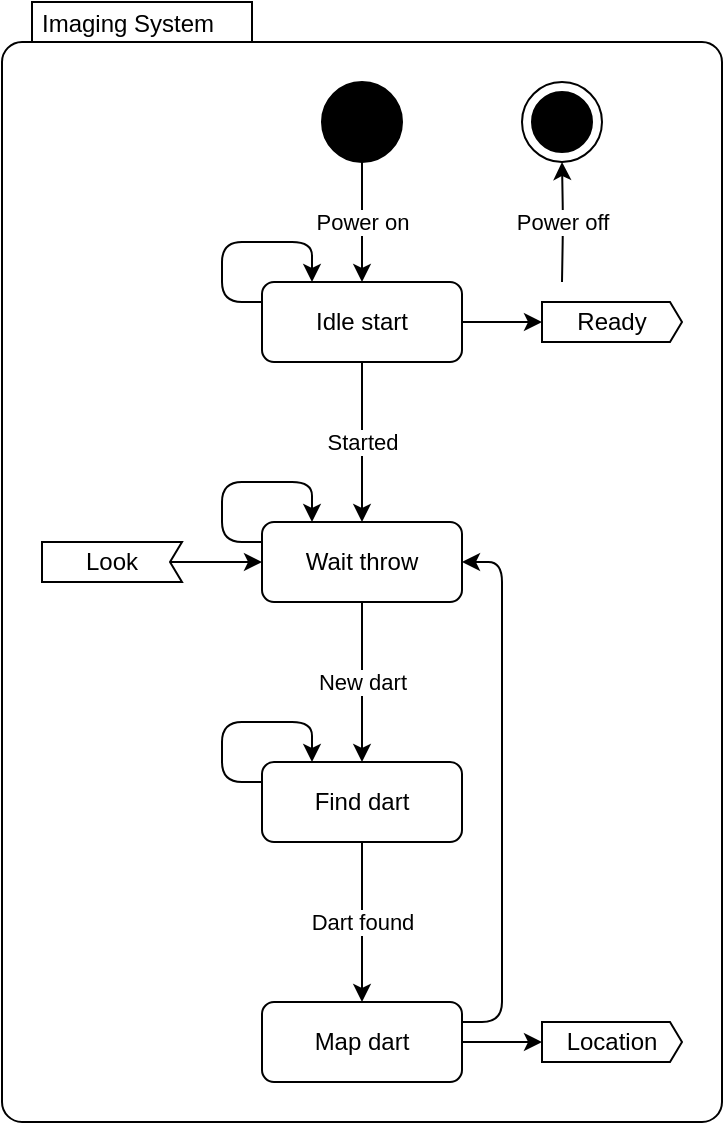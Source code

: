 <mxfile version="14.5.1" type="device" pages="9"><diagram name="Imaging System State" id="ecusOY_8SMSG2AG3dDGD"><mxGraphModel dx="996" dy="471" grid="1" gridSize="10" guides="1" tooltips="1" connect="1" arrows="1" fold="1" page="1" pageScale="1" pageWidth="6000" pageHeight="3500" math="0" shadow="0"><root><mxCell id="xJ2KPsLPUEU-OHKE5MyC-0"/><mxCell id="xJ2KPsLPUEU-OHKE5MyC-1" parent="xJ2KPsLPUEU-OHKE5MyC-0"/><mxCell id="xJ2KPsLPUEU-OHKE5MyC-2" value="Imaging System" style="shape=mxgraph.sysml.compState;align=left;verticalAlign=top;spacingTop=-3;spacingLeft=18;strokeWidth=1;recursiveResize=0;" vertex="1" parent="xJ2KPsLPUEU-OHKE5MyC-1"><mxGeometry width="360" height="560" as="geometry"/></mxCell><mxCell id="xJ2KPsLPUEU-OHKE5MyC-3" value="Power off" style="edgeStyle=orthogonalEdgeStyle;rounded=1;orthogonalLoop=1;jettySize=auto;html=1;strokeColor=#000000;entryX=0.5;entryY=1;entryDx=0;entryDy=0;entryPerimeter=0;" edge="1" parent="xJ2KPsLPUEU-OHKE5MyC-1" target="xJ2KPsLPUEU-OHKE5MyC-4"><mxGeometry relative="1" as="geometry"><mxPoint x="280.412" y="130" as="targetPoint"/><mxPoint x="280" y="140" as="sourcePoint"/></mxGeometry></mxCell><mxCell id="xJ2KPsLPUEU-OHKE5MyC-4" value="" style="shape=mxgraph.sysml.actFinal;html=1;verticalLabelPosition=bottom;labelBackgroundColor=#ffffff;verticalAlign=top;" vertex="1" parent="xJ2KPsLPUEU-OHKE5MyC-1"><mxGeometry x="260" y="40" width="40" height="40" as="geometry"/></mxCell><mxCell id="xJ2KPsLPUEU-OHKE5MyC-5" value="Power on" style="edgeStyle=orthogonalEdgeStyle;rounded=1;orthogonalLoop=1;jettySize=auto;html=1;exitX=0.5;exitY=1;exitDx=0;exitDy=0;entryX=0.5;entryY=0;entryDx=0;entryDy=0;strokeColor=#000000;" edge="1" parent="xJ2KPsLPUEU-OHKE5MyC-1" source="xJ2KPsLPUEU-OHKE5MyC-6" target="xJ2KPsLPUEU-OHKE5MyC-8"><mxGeometry relative="1" as="geometry"/></mxCell><mxCell id="xJ2KPsLPUEU-OHKE5MyC-6" value="" style="shape=ellipse;html=1;fillColor=#000000;fontSize=18;fontColor=#ffffff;" vertex="1" parent="xJ2KPsLPUEU-OHKE5MyC-1"><mxGeometry x="160" y="40" width="40" height="40" as="geometry"/></mxCell><mxCell id="axVStOtx0aO5VOEAjB4f-3" value="Started" style="edgeStyle=orthogonalEdgeStyle;rounded=1;orthogonalLoop=1;jettySize=auto;html=1;exitX=0.5;exitY=1;exitDx=0;exitDy=0;entryX=0.5;entryY=0;entryDx=0;entryDy=0;strokeColor=#000000;" edge="1" parent="xJ2KPsLPUEU-OHKE5MyC-1" source="xJ2KPsLPUEU-OHKE5MyC-8" target="xJ2KPsLPUEU-OHKE5MyC-20"><mxGeometry relative="1" as="geometry"/></mxCell><mxCell id="996g3PS4hy6kEv01LLBE-1" style="edgeStyle=orthogonalEdgeStyle;rounded=1;orthogonalLoop=1;jettySize=auto;html=1;exitX=1;exitY=0.5;exitDx=0;exitDy=0;entryX=0;entryY=0.5;entryDx=0;entryDy=0;entryPerimeter=0;strokeColor=#000000;" edge="1" parent="xJ2KPsLPUEU-OHKE5MyC-1" source="xJ2KPsLPUEU-OHKE5MyC-8" target="996g3PS4hy6kEv01LLBE-2"><mxGeometry relative="1" as="geometry"><mxPoint x="270" y="160" as="targetPoint"/></mxGeometry></mxCell><mxCell id="xJ2KPsLPUEU-OHKE5MyC-8" value="Idle start" style="shape=rect;rounded=1;html=1;whiteSpace=wrap;align=center;" vertex="1" parent="xJ2KPsLPUEU-OHKE5MyC-1"><mxGeometry x="130" y="140" width="100" height="40" as="geometry"/></mxCell><mxCell id="xJ2KPsLPUEU-OHKE5MyC-11" style="edgeStyle=orthogonalEdgeStyle;rounded=1;orthogonalLoop=1;jettySize=auto;html=1;exitX=0;exitY=0.25;exitDx=0;exitDy=0;entryX=0.25;entryY=0;entryDx=0;entryDy=0;" edge="1" parent="xJ2KPsLPUEU-OHKE5MyC-1" source="xJ2KPsLPUEU-OHKE5MyC-8" target="xJ2KPsLPUEU-OHKE5MyC-8"><mxGeometry relative="1" as="geometry"><Array as="points"><mxPoint x="110" y="150"/><mxPoint x="110" y="120"/><mxPoint x="155" y="120"/></Array></mxGeometry></mxCell><mxCell id="axVStOtx0aO5VOEAjB4f-5" value="New dart" style="edgeStyle=orthogonalEdgeStyle;rounded=1;orthogonalLoop=1;jettySize=auto;html=1;exitX=0.5;exitY=1;exitDx=0;exitDy=0;entryX=0.5;entryY=0;entryDx=0;entryDy=0;strokeColor=#000000;" edge="1" parent="xJ2KPsLPUEU-OHKE5MyC-1" source="xJ2KPsLPUEU-OHKE5MyC-20" target="axVStOtx0aO5VOEAjB4f-4"><mxGeometry relative="1" as="geometry"/></mxCell><mxCell id="xJ2KPsLPUEU-OHKE5MyC-20" value="Wait throw" style="shape=rect;rounded=1;html=1;whiteSpace=wrap;align=center;" vertex="1" parent="xJ2KPsLPUEU-OHKE5MyC-1"><mxGeometry x="130" y="260" width="100" height="40" as="geometry"/></mxCell><mxCell id="axVStOtx0aO5VOEAjB4f-0" style="edgeStyle=orthogonalEdgeStyle;rounded=1;orthogonalLoop=1;jettySize=auto;html=1;exitX=0;exitY=0.5;exitDx=6;exitDy=0;exitPerimeter=0;entryX=0;entryY=0.5;entryDx=0;entryDy=0;strokeColor=#000000;" edge="1" parent="xJ2KPsLPUEU-OHKE5MyC-1" source="xJ2KPsLPUEU-OHKE5MyC-22" target="xJ2KPsLPUEU-OHKE5MyC-20"><mxGeometry relative="1" as="geometry"/></mxCell><mxCell id="xJ2KPsLPUEU-OHKE5MyC-22" value="Look" style="shape=mxgraph.sysml.accEvent;flipH=1;whiteSpace=wrap;align=center;" vertex="1" parent="xJ2KPsLPUEU-OHKE5MyC-1"><mxGeometry x="20" y="270" width="70" height="20" as="geometry"/></mxCell><mxCell id="axVStOtx0aO5VOEAjB4f-2" style="edgeStyle=orthogonalEdgeStyle;rounded=1;orthogonalLoop=1;jettySize=auto;html=1;exitX=0;exitY=0.25;exitDx=0;exitDy=0;entryX=0.25;entryY=0;entryDx=0;entryDy=0;strokeColor=#000000;" edge="1" parent="xJ2KPsLPUEU-OHKE5MyC-1" source="xJ2KPsLPUEU-OHKE5MyC-20" target="xJ2KPsLPUEU-OHKE5MyC-20"><mxGeometry relative="1" as="geometry"><Array as="points"><mxPoint x="110" y="270"/><mxPoint x="110" y="240"/><mxPoint x="155" y="240"/></Array></mxGeometry></mxCell><mxCell id="E1M51i1XJ8_iuolVeG1S-2" value="Dart found" style="edgeStyle=orthogonalEdgeStyle;rounded=1;orthogonalLoop=1;jettySize=auto;html=1;exitX=0.5;exitY=1;exitDx=0;exitDy=0;entryX=0.5;entryY=0;entryDx=0;entryDy=0;strokeColor=#000000;" edge="1" parent="xJ2KPsLPUEU-OHKE5MyC-1" source="axVStOtx0aO5VOEAjB4f-4" target="E1M51i1XJ8_iuolVeG1S-1"><mxGeometry relative="1" as="geometry"/></mxCell><mxCell id="axVStOtx0aO5VOEAjB4f-4" value="Find dart" style="shape=rect;rounded=1;html=1;whiteSpace=wrap;align=center;" vertex="1" parent="xJ2KPsLPUEU-OHKE5MyC-1"><mxGeometry x="130" y="380" width="100" height="40" as="geometry"/></mxCell><mxCell id="E1M51i1XJ8_iuolVeG1S-0" style="edgeStyle=orthogonalEdgeStyle;rounded=1;orthogonalLoop=1;jettySize=auto;html=1;exitX=0;exitY=0.25;exitDx=0;exitDy=0;entryX=0.25;entryY=0;entryDx=0;entryDy=0;strokeColor=#000000;" edge="1" parent="xJ2KPsLPUEU-OHKE5MyC-1" source="axVStOtx0aO5VOEAjB4f-4" target="axVStOtx0aO5VOEAjB4f-4"><mxGeometry relative="1" as="geometry"><Array as="points"><mxPoint x="110" y="390"/><mxPoint x="110" y="360"/><mxPoint x="155" y="360"/></Array></mxGeometry></mxCell><mxCell id="DztwgD9eLszpmw9bVw46-0" style="edgeStyle=orthogonalEdgeStyle;rounded=1;orthogonalLoop=1;jettySize=auto;html=1;exitX=1;exitY=0.25;exitDx=0;exitDy=0;entryX=1;entryY=0.5;entryDx=0;entryDy=0;strokeColor=#000000;" edge="1" parent="xJ2KPsLPUEU-OHKE5MyC-1" source="E1M51i1XJ8_iuolVeG1S-1" target="xJ2KPsLPUEU-OHKE5MyC-20"><mxGeometry relative="1" as="geometry"/></mxCell><mxCell id="Lbrke8MoPcfDsFhdMFPh-1" style="edgeStyle=orthogonalEdgeStyle;rounded=1;orthogonalLoop=1;jettySize=auto;html=1;exitX=1;exitY=0.5;exitDx=0;exitDy=0;entryX=0;entryY=0.5;entryDx=0;entryDy=0;entryPerimeter=0;strokeColor=#000000;" edge="1" parent="xJ2KPsLPUEU-OHKE5MyC-1" source="E1M51i1XJ8_iuolVeG1S-1" target="Lbrke8MoPcfDsFhdMFPh-0"><mxGeometry relative="1" as="geometry"/></mxCell><mxCell id="E1M51i1XJ8_iuolVeG1S-1" value="Map dart" style="shape=rect;rounded=1;html=1;whiteSpace=wrap;align=center;" vertex="1" parent="xJ2KPsLPUEU-OHKE5MyC-1"><mxGeometry x="130" y="500" width="100" height="40" as="geometry"/></mxCell><mxCell id="Lbrke8MoPcfDsFhdMFPh-0" value="Location" style="shape=mxgraph.sysml.sendSigAct;whiteSpace=wrap;align=center;" vertex="1" parent="xJ2KPsLPUEU-OHKE5MyC-1"><mxGeometry x="270" y="510" width="70" height="20" as="geometry"/></mxCell><mxCell id="996g3PS4hy6kEv01LLBE-2" value="Ready" style="shape=mxgraph.sysml.sendSigAct;whiteSpace=wrap;align=center;" vertex="1" parent="xJ2KPsLPUEU-OHKE5MyC-1"><mxGeometry x="270" y="150" width="70" height="20" as="geometry"/></mxCell></root></mxGraphModel></diagram><diagram id="NfaLaerQUcudFbXFGKn1" name="Idle Start Logic"><mxGraphModel dx="996" dy="471" grid="1" gridSize="10" guides="1" tooltips="1" connect="1" arrows="1" fold="1" page="1" pageScale="1" pageWidth="6000" pageHeight="3500" math="0" shadow="0"><root><mxCell id="8XomUE1dzvD34z8WHj1M-0"/><mxCell id="8XomUE1dzvD34z8WHj1M-1" parent="8XomUE1dzvD34z8WHj1M-0"/><mxCell id="36p6D1slThwnY3x3hFXh-6" style="edgeStyle=orthogonalEdgeStyle;rounded=1;orthogonalLoop=1;jettySize=auto;html=1;exitX=0.5;exitY=0.5;exitDx=0;exitDy=15;exitPerimeter=0;entryX=0.5;entryY=0;entryDx=0;entryDy=0;strokeColor=#000000;" edge="1" parent="8XomUE1dzvD34z8WHj1M-1" source="q3IQ6HyvhSQo9SHsviCQ-0" target="36p6D1slThwnY3x3hFXh-1"><mxGeometry relative="1" as="geometry"/></mxCell><mxCell id="q3IQ6HyvhSQo9SHsviCQ-0" value="Start" style="html=1;dashed=0;whitespace=wrap;shape=mxgraph.dfd.start" vertex="1" parent="8XomUE1dzvD34z8WHj1M-1"><mxGeometry x="40" y="40" width="80" height="30" as="geometry"/></mxCell><mxCell id="36p6D1slThwnY3x3hFXh-8" style="edgeStyle=orthogonalEdgeStyle;rounded=1;orthogonalLoop=1;jettySize=auto;html=1;exitX=0.5;exitY=1;exitDx=0;exitDy=0;entryX=0.5;entryY=0;entryDx=0;entryDy=0;strokeColor=#000000;" edge="1" parent="8XomUE1dzvD34z8WHj1M-1" source="q3IQ6HyvhSQo9SHsviCQ-1" target="yKF0OGjqspxgDzQ0JNUa-0"><mxGeometry relative="1" as="geometry"/></mxCell><mxCell id="q3IQ6HyvhSQo9SHsviCQ-1" value="Open camera" style="html=1;dashed=0;whitespace=wrap;whiteSpace=wrap;" vertex="1" parent="8XomUE1dzvD34z8WHj1M-1"><mxGeometry x="30" y="210" width="100" height="50" as="geometry"/></mxCell><mxCell id="7tkwGi8M238w7UYMoSfT-14" style="edgeStyle=orthogonalEdgeStyle;rounded=1;orthogonalLoop=1;jettySize=auto;html=1;exitX=0.5;exitY=1;exitDx=0;exitDy=0;entryX=0.5;entryY=0;entryDx=0;entryDy=0;strokeColor=#000000;" edge="1" parent="8XomUE1dzvD34z8WHj1M-1" source="yKF0OGjqspxgDzQ0JNUa-0" target="_wz8G2g_HH9lMRzHMPwG-0"><mxGeometry relative="1" as="geometry"/></mxCell><mxCell id="yKF0OGjqspxgDzQ0JNUa-0" value="Load object detection network" style="html=1;dashed=0;whitespace=wrap;whiteSpace=wrap;" vertex="1" parent="8XomUE1dzvD34z8WHj1M-1"><mxGeometry x="30" y="300" width="100" height="50" as="geometry"/></mxCell><mxCell id="36p6D1slThwnY3x3hFXh-0" value="End" style="html=1;dashed=0;whitespace=wrap;shape=mxgraph.dfd.start" vertex="1" parent="8XomUE1dzvD34z8WHj1M-1"><mxGeometry x="200" y="490" width="80" height="30" as="geometry"/></mxCell><mxCell id="36p6D1slThwnY3x3hFXh-7" style="edgeStyle=orthogonalEdgeStyle;rounded=1;orthogonalLoop=1;jettySize=auto;html=1;exitX=0.5;exitY=1;exitDx=0;exitDy=0;entryX=0.5;entryY=0;entryDx=0;entryDy=0;strokeColor=#000000;" edge="1" parent="8XomUE1dzvD34z8WHj1M-1" source="36p6D1slThwnY3x3hFXh-1" target="q3IQ6HyvhSQo9SHsviCQ-1"><mxGeometry relative="1" as="geometry"/></mxCell><mxCell id="36p6D1slThwnY3x3hFXh-1" value="Connect to scoring system" style="html=1;dashed=0;whitespace=wrap;whiteSpace=wrap;" vertex="1" parent="8XomUE1dzvD34z8WHj1M-1"><mxGeometry x="30" y="120" width="100" height="50" as="geometry"/></mxCell><mxCell id="7tkwGi8M238w7UYMoSfT-12" style="edgeStyle=orthogonalEdgeStyle;rounded=1;orthogonalLoop=1;jettySize=auto;html=1;exitX=1;exitY=0.25;exitDx=0;exitDy=0;entryX=0;entryY=0.5;entryDx=0;entryDy=0;strokeColor=#000000;" edge="1" parent="8XomUE1dzvD34z8WHj1M-1" source="_wz8G2g_HH9lMRzHMPwG-0" target="k7hFINeWjijjhDuc8maz-1"><mxGeometry relative="1" as="geometry"><Array as="points"><mxPoint x="150" y="403"/><mxPoint x="150" y="145"/></Array></mxGeometry></mxCell><mxCell id="_wz8G2g_HH9lMRzHMPwG-0" value="Capture image" style="html=1;dashed=0;whitespace=wrap;whiteSpace=wrap;" vertex="1" parent="8XomUE1dzvD34z8WHj1M-1"><mxGeometry x="30" y="390" width="100" height="50" as="geometry"/></mxCell><mxCell id="7tkwGi8M238w7UYMoSfT-11" style="edgeStyle=orthogonalEdgeStyle;rounded=1;orthogonalLoop=1;jettySize=auto;html=1;exitX=0.5;exitY=1;exitDx=0;exitDy=0;entryX=0.5;entryY=0;entryDx=0;entryDy=0;strokeColor=#000000;" edge="1" parent="8XomUE1dzvD34z8WHj1M-1" source="k7hFINeWjijjhDuc8maz-1" target="zFVncJ4PW7lXSgGFnw36-0"><mxGeometry relative="1" as="geometry"/></mxCell><mxCell id="k7hFINeWjijjhDuc8maz-1" value="Run image through detection network" style="html=1;dashed=0;whitespace=wrap;whiteSpace=wrap;" vertex="1" parent="8XomUE1dzvD34z8WHj1M-1"><mxGeometry x="190" y="120" width="100" height="50" as="geometry"/></mxCell><mxCell id="7tkwGi8M238w7UYMoSfT-10" value="yes" style="edgeStyle=orthogonalEdgeStyle;rounded=1;orthogonalLoop=1;jettySize=auto;html=1;exitX=0.5;exitY=1;exitDx=0;exitDy=0;entryX=0.5;entryY=0;entryDx=0;entryDy=0;strokeColor=#000000;" edge="1" parent="8XomUE1dzvD34z8WHj1M-1" source="zFVncJ4PW7lXSgGFnw36-0" target="7tkwGi8M238w7UYMoSfT-7"><mxGeometry relative="1" as="geometry"/></mxCell><mxCell id="7tkwGi8M238w7UYMoSfT-13" value="no" style="edgeStyle=orthogonalEdgeStyle;rounded=1;orthogonalLoop=1;jettySize=auto;html=1;exitX=0;exitY=0.5;exitDx=0;exitDy=0;entryX=1;entryY=0.75;entryDx=0;entryDy=0;strokeColor=#000000;" edge="1" parent="8XomUE1dzvD34z8WHj1M-1" source="zFVncJ4PW7lXSgGFnw36-0" target="_wz8G2g_HH9lMRzHMPwG-0"><mxGeometry relative="1" as="geometry"/></mxCell><mxCell id="zFVncJ4PW7lXSgGFnw36-0" value="Bullseye?" style="shape=rhombus;html=1;dashed=0;whitespace=wrap;perimeter=rhombusPerimeter;" vertex="1" parent="8XomUE1dzvD34z8WHj1M-1"><mxGeometry x="210" y="210" width="60" height="50" as="geometry"/></mxCell><mxCell id="IJEr3A66OhJ4WQXpZbPO-0" style="edgeStyle=orthogonalEdgeStyle;rounded=1;orthogonalLoop=1;jettySize=auto;html=1;exitX=0.5;exitY=1;exitDx=0;exitDy=0;entryX=0.5;entryY=0.5;entryDx=0;entryDy=-15;entryPerimeter=0;startArrow=none;startFill=0;endArrow=classic;endFill=1;strokeColor=#000000;fontSize=11;" edge="1" parent="8XomUE1dzvD34z8WHj1M-1" source="7tkwGi8M238w7UYMoSfT-0" target="36p6D1slThwnY3x3hFXh-0"><mxGeometry relative="1" as="geometry"/></mxCell><mxCell id="7tkwGi8M238w7UYMoSfT-0" value="Set center point" style="html=1;dashed=0;whitespace=wrap;whiteSpace=wrap;" vertex="1" parent="8XomUE1dzvD34z8WHj1M-1"><mxGeometry x="190" y="390" width="100" height="50" as="geometry"/></mxCell><mxCell id="7tkwGi8M238w7UYMoSfT-9" style="edgeStyle=orthogonalEdgeStyle;rounded=1;orthogonalLoop=1;jettySize=auto;html=1;exitX=0.5;exitY=1;exitDx=0;exitDy=0;entryX=0.5;entryY=0;entryDx=0;entryDy=0;strokeColor=#000000;" edge="1" parent="8XomUE1dzvD34z8WHj1M-1" source="7tkwGi8M238w7UYMoSfT-7" target="7tkwGi8M238w7UYMoSfT-0"><mxGeometry relative="1" as="geometry"/></mxCell><mxCell id="7tkwGi8M238w7UYMoSfT-7" value="X and Y average location" style="html=1;dashed=0;whitespace=wrap;whiteSpace=wrap;" vertex="1" parent="8XomUE1dzvD34z8WHj1M-1"><mxGeometry x="190" y="300" width="100" height="50" as="geometry"/></mxCell></root></mxGraphModel></diagram><diagram name="Wait Throw Logic" id="nBWySdEgA49Buz7ALR7t"><mxGraphModel dx="996" dy="471" grid="1" gridSize="10" guides="1" tooltips="1" connect="1" arrows="1" fold="1" page="1" pageScale="1" pageWidth="6000" pageHeight="3500" math="0" shadow="0"><root><mxCell id="hAknA34mUhwBPs2iVMuY-0"/><mxCell id="hAknA34mUhwBPs2iVMuY-1" parent="hAknA34mUhwBPs2iVMuY-0"/><mxCell id="hAknA34mUhwBPs2iVMuY-2" style="edgeStyle=orthogonalEdgeStyle;rounded=1;orthogonalLoop=1;jettySize=auto;html=1;exitX=0.5;exitY=0.5;exitDx=0;exitDy=15;exitPerimeter=0;entryX=0.5;entryY=0;entryDx=0;entryDy=0;strokeColor=#000000;" edge="1" parent="hAknA34mUhwBPs2iVMuY-1" source="hAknA34mUhwBPs2iVMuY-3" target="hAknA34mUhwBPs2iVMuY-5"><mxGeometry relative="1" as="geometry"/></mxCell><mxCell id="hAknA34mUhwBPs2iVMuY-3" value="Start" style="html=1;dashed=0;whitespace=wrap;shape=mxgraph.dfd.start" vertex="1" parent="hAknA34mUhwBPs2iVMuY-1"><mxGeometry x="40" y="40" width="80" height="30" as="geometry"/></mxCell><mxCell id="T6hXYaqRMzMa7PRAUAzO-0" style="edgeStyle=orthogonalEdgeStyle;rounded=1;orthogonalLoop=1;jettySize=auto;html=1;exitX=0.5;exitY=1;exitDx=0;exitDy=0;entryX=0.5;entryY=0;entryDx=0;entryDy=0;strokeColor=#000000;" edge="1" parent="hAknA34mUhwBPs2iVMuY-1" source="hAknA34mUhwBPs2iVMuY-5" target="hAknA34mUhwBPs2iVMuY-11"><mxGeometry relative="1" as="geometry"/></mxCell><mxCell id="hAknA34mUhwBPs2iVMuY-5" value="Receive message from scoring system" style="html=1;dashed=0;whitespace=wrap;whiteSpace=wrap;" vertex="1" parent="hAknA34mUhwBPs2iVMuY-1"><mxGeometry x="30" y="120" width="100" height="50" as="geometry"/></mxCell><mxCell id="3DTvIokJSjgnHJkCSUfz-0" value="no" style="edgeStyle=orthogonalEdgeStyle;rounded=1;orthogonalLoop=1;jettySize=auto;html=1;exitX=1;exitY=0.5;exitDx=0;exitDy=0;entryX=1;entryY=0.5;entryDx=0;entryDy=0;strokeColor=#000000;" edge="1" parent="hAknA34mUhwBPs2iVMuY-1" source="hAknA34mUhwBPs2iVMuY-11" target="hAknA34mUhwBPs2iVMuY-5"><mxGeometry relative="1" as="geometry"><Array as="points"><mxPoint x="150" y="235"/><mxPoint x="150" y="145"/></Array></mxGeometry></mxCell><mxCell id="mZadJeCUzoAs7mlbIW01-1" value="yes" style="edgeStyle=orthogonalEdgeStyle;rounded=1;orthogonalLoop=1;jettySize=auto;html=1;exitX=0.5;exitY=1;exitDx=0;exitDy=0;entryX=0.5;entryY=0.5;entryDx=0;entryDy=-15;entryPerimeter=0;strokeColor=#000000;" edge="1" parent="hAknA34mUhwBPs2iVMuY-1" source="hAknA34mUhwBPs2iVMuY-11" target="mZadJeCUzoAs7mlbIW01-0"><mxGeometry relative="1" as="geometry"/></mxCell><mxCell id="hAknA34mUhwBPs2iVMuY-11" value="Look?" style="shape=rhombus;html=1;dashed=0;whitespace=wrap;perimeter=rhombusPerimeter;" vertex="1" parent="hAknA34mUhwBPs2iVMuY-1"><mxGeometry x="50" y="210" width="60" height="50" as="geometry"/></mxCell><mxCell id="mZadJeCUzoAs7mlbIW01-0" value="End" style="html=1;dashed=0;whitespace=wrap;shape=mxgraph.dfd.start" vertex="1" parent="hAknA34mUhwBPs2iVMuY-1"><mxGeometry x="40" y="310" width="80" height="30" as="geometry"/></mxCell></root></mxGraphModel></diagram><diagram id="ariEo8Sw9KG1qq5fUcpX" name="Find Dart Logic"><mxGraphModel dx="996" dy="471" grid="1" gridSize="10" guides="1" tooltips="1" connect="1" arrows="1" fold="1" page="1" pageScale="1" pageWidth="6000" pageHeight="3500" math="0" shadow="0"><root><mxCell id="cAWAs-jpusXmr2r2auiy-0"/><mxCell id="cAWAs-jpusXmr2r2auiy-1" parent="cAWAs-jpusXmr2r2auiy-0"/><mxCell id="u9ktyTDARvdw6-fphrFr-1" style="edgeStyle=orthogonalEdgeStyle;rounded=1;orthogonalLoop=1;jettySize=auto;html=1;exitX=0.5;exitY=0.5;exitDx=0;exitDy=15;exitPerimeter=0;entryX=0.5;entryY=0;entryDx=0;entryDy=0;strokeColor=#000000;" edge="1" parent="cAWAs-jpusXmr2r2auiy-1" source="RHsi2IYNP-0JY2gZbbwU-0" target="WzPb20Pn2wNTyEItGW3l-0"><mxGeometry relative="1" as="geometry"/></mxCell><mxCell id="RHsi2IYNP-0JY2gZbbwU-0" value="Start" style="html=1;dashed=0;whitespace=wrap;shape=mxgraph.dfd.start" vertex="1" parent="cAWAs-jpusXmr2r2auiy-1"><mxGeometry x="40" y="40" width="80" height="30" as="geometry"/></mxCell><mxCell id="-Q9CMSLeZ5YrJ4O4l-7z-0" style="edgeStyle=orthogonalEdgeStyle;rounded=1;orthogonalLoop=1;jettySize=auto;html=1;exitX=0.5;exitY=1;exitDx=0;exitDy=0;entryX=0.5;entryY=0;entryDx=0;entryDy=0;strokeColor=#000000;" edge="1" parent="cAWAs-jpusXmr2r2auiy-1" source="WzPb20Pn2wNTyEItGW3l-0" target="u9ktyTDARvdw6-fphrFr-2"><mxGeometry relative="1" as="geometry"/></mxCell><mxCell id="WzPb20Pn2wNTyEItGW3l-0" value="Capture image" style="html=1;dashed=0;whitespace=wrap;whiteSpace=wrap;" vertex="1" parent="cAWAs-jpusXmr2r2auiy-1"><mxGeometry x="30" y="120" width="100" height="50" as="geometry"/></mxCell><mxCell id="rG-tpiqi469-XhioB2BA-1" style="edgeStyle=orthogonalEdgeStyle;rounded=1;orthogonalLoop=1;jettySize=auto;html=1;exitX=0.5;exitY=1;exitDx=0;exitDy=0;entryX=0.5;entryY=0;entryDx=0;entryDy=0;strokeColor=#000000;" edge="1" parent="cAWAs-jpusXmr2r2auiy-1" source="u9ktyTDARvdw6-fphrFr-2" target="rG-tpiqi469-XhioB2BA-0"><mxGeometry relative="1" as="geometry"/></mxCell><mxCell id="u9ktyTDARvdw6-fphrFr-2" value="Run image through detection network" style="html=1;dashed=0;whitespace=wrap;whiteSpace=wrap;" vertex="1" parent="cAWAs-jpusXmr2r2auiy-1"><mxGeometry x="30" y="210" width="100" height="50" as="geometry"/></mxCell><mxCell id="iAmVIIBtoqFnwdTDHxg--0" value="no" style="edgeStyle=orthogonalEdgeStyle;rounded=1;orthogonalLoop=1;jettySize=auto;html=1;exitX=1;exitY=0.5;exitDx=0;exitDy=0;entryX=1;entryY=0.5;entryDx=0;entryDy=0;strokeColor=#000000;" edge="1" parent="cAWAs-jpusXmr2r2auiy-1" source="rG-tpiqi469-XhioB2BA-0" target="WzPb20Pn2wNTyEItGW3l-0"><mxGeometry relative="1" as="geometry"><Array as="points"><mxPoint x="150" y="325"/><mxPoint x="150" y="145"/></Array></mxGeometry></mxCell><mxCell id="tR7l6Vrx8pw9H9tmnyZ6-1" value="yes" style="edgeStyle=orthogonalEdgeStyle;rounded=1;orthogonalLoop=1;jettySize=auto;html=1;exitX=0.5;exitY=1;exitDx=0;exitDy=0;entryX=0.5;entryY=0.5;entryDx=0;entryDy=-15;entryPerimeter=0;strokeColor=#000000;" edge="1" parent="cAWAs-jpusXmr2r2auiy-1" source="rG-tpiqi469-XhioB2BA-0" target="tR7l6Vrx8pw9H9tmnyZ6-0"><mxGeometry relative="1" as="geometry"/></mxCell><mxCell id="rG-tpiqi469-XhioB2BA-0" value="Dart?" style="shape=rhombus;html=1;dashed=0;whitespace=wrap;perimeter=rhombusPerimeter;" vertex="1" parent="cAWAs-jpusXmr2r2auiy-1"><mxGeometry x="50" y="300" width="60" height="50" as="geometry"/></mxCell><mxCell id="tR7l6Vrx8pw9H9tmnyZ6-0" value="End" style="html=1;dashed=0;whitespace=wrap;shape=mxgraph.dfd.start" vertex="1" parent="cAWAs-jpusXmr2r2auiy-1"><mxGeometry x="40" y="400" width="80" height="30" as="geometry"/></mxCell></root></mxGraphModel></diagram><diagram name="Map Dart Logic" id="1e4T8N6ILtyhiTfq6WeF"><mxGraphModel dx="996" dy="471" grid="1" gridSize="10" guides="1" tooltips="1" connect="1" arrows="1" fold="1" page="1" pageScale="1" pageWidth="6000" pageHeight="3500" math="0" shadow="0"><root><mxCell id="lCfUvvBR1Jqd_EPiD_Xe-0"/><mxCell id="lCfUvvBR1Jqd_EPiD_Xe-1" parent="lCfUvvBR1Jqd_EPiD_Xe-0"/><mxCell id="g198MQ4ayht4KnmJSDfc-1" style="edgeStyle=orthogonalEdgeStyle;rounded=1;orthogonalLoop=1;jettySize=auto;html=1;exitX=0.5;exitY=0.5;exitDx=0;exitDy=15;exitPerimeter=0;entryX=0.5;entryY=0;entryDx=0;entryDy=0;strokeColor=#000000;" edge="1" parent="lCfUvvBR1Jqd_EPiD_Xe-1" source="lCfUvvBR1Jqd_EPiD_Xe-3" target="ubiD0yOX-jtjE6SwTLm7-0"><mxGeometry relative="1" as="geometry"><mxPoint x="80" y="120" as="targetPoint"/></mxGeometry></mxCell><mxCell id="lCfUvvBR1Jqd_EPiD_Xe-3" value="Start" style="html=1;dashed=0;whitespace=wrap;shape=mxgraph.dfd.start" vertex="1" parent="lCfUvvBR1Jqd_EPiD_Xe-1"><mxGeometry x="40" y="40" width="80" height="30" as="geometry"/></mxCell><mxCell id="g-y1n9ssRXV-3XIzEDGJ-2" style="edgeStyle=orthogonalEdgeStyle;rounded=1;orthogonalLoop=1;jettySize=auto;html=1;exitX=0.5;exitY=1;exitDx=0;exitDy=0;entryX=0.5;entryY=0;entryDx=0;entryDy=0;strokeColor=#000000;" edge="1" parent="lCfUvvBR1Jqd_EPiD_Xe-1" source="ubiD0yOX-jtjE6SwTLm7-0" target="wvEfdZKhxpEYvBRcA70t-0"><mxGeometry relative="1" as="geometry"/></mxCell><mxCell id="ubiD0yOX-jtjE6SwTLm7-0" value="X min, Y min location" style="html=1;dashed=0;whitespace=wrap;whiteSpace=wrap;" vertex="1" parent="lCfUvvBR1Jqd_EPiD_Xe-1"><mxGeometry x="30" y="120" width="100" height="50" as="geometry"/></mxCell><mxCell id="g-y1n9ssRXV-3XIzEDGJ-5" style="edgeStyle=orthogonalEdgeStyle;rounded=1;orthogonalLoop=1;jettySize=auto;html=1;exitX=0.5;exitY=1;exitDx=0;exitDy=0;entryX=0.5;entryY=0;entryDx=0;entryDy=0;strokeColor=#000000;" edge="1" parent="lCfUvvBR1Jqd_EPiD_Xe-1" source="wvEfdZKhxpEYvBRcA70t-0" target="g-y1n9ssRXV-3XIzEDGJ-0"><mxGeometry relative="1" as="geometry"/></mxCell><mxCell id="wvEfdZKhxpEYvBRcA70t-0" value="Transform Y location" style="html=1;dashed=0;whitespace=wrap;whiteSpace=wrap;" vertex="1" parent="lCfUvvBR1Jqd_EPiD_Xe-1"><mxGeometry x="30" y="210" width="100" height="50" as="geometry"/></mxCell><mxCell id="yoTXvPxqp8yUdc0NMvcM-1" style="edgeStyle=orthogonalEdgeStyle;rounded=1;orthogonalLoop=1;jettySize=auto;html=1;exitX=0.5;exitY=1;exitDx=0;exitDy=0;entryX=0.5;entryY=0;entryDx=0;entryDy=0;startArrow=none;startFill=0;endArrow=classic;endFill=1;strokeColor=#000000;fontSize=11;" edge="1" parent="lCfUvvBR1Jqd_EPiD_Xe-1" source="g-y1n9ssRXV-3XIzEDGJ-0" target="yoTXvPxqp8yUdc0NMvcM-0"><mxGeometry relative="1" as="geometry"/></mxCell><mxCell id="g-y1n9ssRXV-3XIzEDGJ-0" value="Compute radius and angle" style="html=1;dashed=0;whitespace=wrap;whiteSpace=wrap;" vertex="1" parent="lCfUvvBR1Jqd_EPiD_Xe-1"><mxGeometry x="30" y="300" width="100" height="50" as="geometry"/></mxCell><mxCell id="8W6rFP2QzgfMt56zBUUO-1" style="edgeStyle=orthogonalEdgeStyle;rounded=1;orthogonalLoop=1;jettySize=auto;html=1;exitX=0.5;exitY=1;exitDx=0;exitDy=0;entryX=0.5;entryY=0.5;entryDx=0;entryDy=-15;entryPerimeter=0;strokeColor=#000000;" edge="1" parent="lCfUvvBR1Jqd_EPiD_Xe-1" source="Mff6n5sk-TTCRXuFx4z0-0" target="8W6rFP2QzgfMt56zBUUO-0"><mxGeometry relative="1" as="geometry"/></mxCell><mxCell id="Mff6n5sk-TTCRXuFx4z0-0" value="Send message to scoring system" style="html=1;dashed=0;whitespace=wrap;whiteSpace=wrap;" vertex="1" parent="lCfUvvBR1Jqd_EPiD_Xe-1"><mxGeometry x="190" y="120" width="100" height="50" as="geometry"/></mxCell><mxCell id="8W6rFP2QzgfMt56zBUUO-0" value="End" style="html=1;dashed=0;whitespace=wrap;shape=mxgraph.dfd.start" vertex="1" parent="lCfUvvBR1Jqd_EPiD_Xe-1"><mxGeometry x="200" y="220" width="80" height="30" as="geometry"/></mxCell><mxCell id="yoTXvPxqp8yUdc0NMvcM-2" style="edgeStyle=orthogonalEdgeStyle;rounded=1;orthogonalLoop=1;jettySize=auto;html=1;exitX=1;exitY=0.5;exitDx=0;exitDy=0;entryX=0;entryY=0.5;entryDx=0;entryDy=0;startArrow=none;startFill=0;endArrow=classic;endFill=1;strokeColor=#000000;fontSize=11;" edge="1" parent="lCfUvvBR1Jqd_EPiD_Xe-1" source="yoTXvPxqp8yUdc0NMvcM-0" target="Mff6n5sk-TTCRXuFx4z0-0"><mxGeometry relative="1" as="geometry"/></mxCell><mxCell id="yoTXvPxqp8yUdc0NMvcM-0" value="Map ring and number hit" style="html=1;dashed=0;whitespace=wrap;whiteSpace=wrap;" vertex="1" parent="lCfUvvBR1Jqd_EPiD_Xe-1"><mxGeometry x="30" y="390" width="100" height="50" as="geometry"/></mxCell></root></mxGraphModel></diagram><diagram name="Training" id="cnfxQNBrE1loSnu3olUW"><mxGraphModel dx="756" dy="471" grid="1" gridSize="10" guides="1" tooltips="1" connect="1" arrows="1" fold="1" page="1" pageScale="1" pageWidth="6000" pageHeight="3500" math="0" shadow="0"><root><mxCell id="LW-OIZoQ1LdxErYXQma--0"/><mxCell id="LW-OIZoQ1LdxErYXQma--1" parent="LW-OIZoQ1LdxErYXQma--0"/><mxCell id="LW-OIZoQ1LdxErYXQma--2" style="edgeStyle=orthogonalEdgeStyle;rounded=1;orthogonalLoop=1;jettySize=auto;html=1;exitX=0.5;exitY=0.5;exitDx=0;exitDy=15;exitPerimeter=0;entryX=0.5;entryY=0;entryDx=0;entryDy=0;strokeColor=#000000;" edge="1" parent="LW-OIZoQ1LdxErYXQma--1" source="LW-OIZoQ1LdxErYXQma--3" target="LW-OIZoQ1LdxErYXQma--5"><mxGeometry relative="1" as="geometry"/></mxCell><mxCell id="LW-OIZoQ1LdxErYXQma--3" value="Start" style="html=1;dashed=0;whitespace=wrap;shape=mxgraph.dfd.start" vertex="1" parent="LW-OIZoQ1LdxErYXQma--1"><mxGeometry x="40" y="40" width="80" height="30" as="geometry"/></mxCell><mxCell id="GNky_l9O5zXj83ZkV6Rc-2" style="edgeStyle=orthogonalEdgeStyle;rounded=1;orthogonalLoop=1;jettySize=auto;html=1;exitX=0.5;exitY=1;exitDx=0;exitDy=0;entryX=0.5;entryY=0;entryDx=0;entryDy=0;startArrow=none;startFill=0;endArrow=classic;endFill=1;strokeColor=#000000;fontSize=11;" edge="1" parent="LW-OIZoQ1LdxErYXQma--1" source="LW-OIZoQ1LdxErYXQma--5" target="LW-OIZoQ1LdxErYXQma--9"><mxGeometry relative="1" as="geometry"/></mxCell><mxCell id="LW-OIZoQ1LdxErYXQma--5" value="Capture image" style="html=1;dashed=0;whitespace=wrap;whiteSpace=wrap;" vertex="1" parent="LW-OIZoQ1LdxErYXQma--1"><mxGeometry x="30" y="120" width="100" height="50" as="geometry"/></mxCell><mxCell id="GNky_l9O5zXj83ZkV6Rc-3" style="edgeStyle=orthogonalEdgeStyle;rounded=1;orthogonalLoop=1;jettySize=auto;html=1;exitX=0.5;exitY=1;exitDx=0;exitDy=0;entryX=0.5;entryY=0;entryDx=0;entryDy=0;startArrow=none;startFill=0;endArrow=classic;endFill=1;strokeColor=#000000;fontSize=11;" edge="1" parent="LW-OIZoQ1LdxErYXQma--1" source="LW-OIZoQ1LdxErYXQma--9" target="LW-OIZoQ1LdxErYXQma--12"><mxGeometry relative="1" as="geometry"/></mxCell><mxCell id="LW-OIZoQ1LdxErYXQma--9" value="Draw box around dart" style="html=1;dashed=0;whitespace=wrap;whiteSpace=wrap;" vertex="1" parent="LW-OIZoQ1LdxErYXQma--1"><mxGeometry x="30" y="210" width="100" height="50" as="geometry"/></mxCell><mxCell id="GNky_l9O5zXj83ZkV6Rc-4" style="edgeStyle=orthogonalEdgeStyle;rounded=1;orthogonalLoop=1;jettySize=auto;html=1;exitX=0.5;exitY=1;exitDx=0;exitDy=0;entryX=0.5;entryY=0;entryDx=0;entryDy=0;startArrow=none;startFill=0;endArrow=classic;endFill=1;strokeColor=#000000;fontSize=11;" edge="1" parent="LW-OIZoQ1LdxErYXQma--1" source="LW-OIZoQ1LdxErYXQma--12" target="GNky_l9O5zXj83ZkV6Rc-0"><mxGeometry relative="1" as="geometry"/></mxCell><mxCell id="LW-OIZoQ1LdxErYXQma--12" value="Save dart view" style="html=1;dashed=0;whitespace=wrap;whiteSpace=wrap;" vertex="1" parent="LW-OIZoQ1LdxErYXQma--1"><mxGeometry x="30" y="300" width="100" height="50" as="geometry"/></mxCell><mxCell id="GNky_l9O5zXj83ZkV6Rc-5" style="edgeStyle=orthogonalEdgeStyle;rounded=1;orthogonalLoop=1;jettySize=auto;html=1;exitX=1;exitY=0.5;exitDx=0;exitDy=0;entryX=1;entryY=0.5;entryDx=0;entryDy=0;startArrow=none;startFill=0;endArrow=classic;endFill=1;strokeColor=#000000;fontSize=11;" edge="1" parent="LW-OIZoQ1LdxErYXQma--1" source="GNky_l9O5zXj83ZkV6Rc-0" target="LW-OIZoQ1LdxErYXQma--5"><mxGeometry relative="1" as="geometry"/></mxCell><mxCell id="faTTfWTx5BngdchiI2LG-1" style="edgeStyle=orthogonalEdgeStyle;rounded=1;orthogonalLoop=1;jettySize=auto;html=1;exitX=0.5;exitY=1;exitDx=0;exitDy=0;entryX=0.5;entryY=0.5;entryDx=0;entryDy=-15;entryPerimeter=0;startArrow=none;startFill=0;endArrow=classic;endFill=1;strokeColor=#000000;fontSize=11;" edge="1" parent="LW-OIZoQ1LdxErYXQma--1" source="GNky_l9O5zXj83ZkV6Rc-0" target="faTTfWTx5BngdchiI2LG-0"><mxGeometry relative="1" as="geometry"/></mxCell><mxCell id="GNky_l9O5zXj83ZkV6Rc-0" value="Save score view" style="html=1;dashed=0;whitespace=wrap;whiteSpace=wrap;" vertex="1" parent="LW-OIZoQ1LdxErYXQma--1"><mxGeometry x="30" y="390" width="100" height="50" as="geometry"/></mxCell><mxCell id="faTTfWTx5BngdchiI2LG-0" value="End" style="html=1;dashed=0;whitespace=wrap;shape=mxgraph.dfd.start" vertex="1" parent="LW-OIZoQ1LdxErYXQma--1"><mxGeometry x="40" y="490" width="80" height="30" as="geometry"/></mxCell></root></mxGraphModel></diagram><diagram id="J2_4LWuNh5Jniakg3Bxc" name="Dartboard Setup"><mxGraphModel dx="830" dy="393" grid="1" gridSize="10" guides="1" tooltips="1" connect="1" arrows="1" fold="1" page="1" pageScale="1" pageWidth="6000" pageHeight="3500" math="0" shadow="0"><root><mxCell id="TpbzH08LmxDB5cJEZRmT-0"/><mxCell id="TpbzH08LmxDB5cJEZRmT-1" parent="TpbzH08LmxDB5cJEZRmT-0"/><mxCell id="TpbzH08LmxDB5cJEZRmT-3" value="Dartboard" style="rounded=0;whiteSpace=wrap;html=1;" vertex="1" parent="TpbzH08LmxDB5cJEZRmT-1"><mxGeometry x="40" y="40" width="200" height="20" as="geometry"/></mxCell><mxCell id="TpbzH08LmxDB5cJEZRmT-4" value="" style="rounded=0;whiteSpace=wrap;html=1;" vertex="1" parent="TpbzH08LmxDB5cJEZRmT-1"><mxGeometry x="280" y="40" width="40" height="160" as="geometry"/></mxCell><mxCell id="TpbzH08LmxDB5cJEZRmT-5" value="" style="shape=mxgraph.signs.tech.video_camera;html=1;pointerEvents=1;fillColor=#000000;strokeColor=none;verticalLabelPosition=bottom;verticalAlign=top;align=center;rotation=-135;" vertex="1" parent="TpbzH08LmxDB5cJEZRmT-1"><mxGeometry x="260" y="200" width="49" height="20" as="geometry"/></mxCell><mxCell id="TpbzH08LmxDB5cJEZRmT-6" value="" style="ellipse;whiteSpace=wrap;html=1;aspect=fixed;" vertex="1" parent="TpbzH08LmxDB5cJEZRmT-1"><mxGeometry x="135" y="60" width="10" height="10" as="geometry"/></mxCell><mxCell id="TpbzH08LmxDB5cJEZRmT-7" value="" style="endArrow=none;html=1;strokeColor=#000000;entryX=1;entryY=1;entryDx=0;entryDy=0;exitX=1;exitY=0.5;exitDx=0;exitDy=0;exitPerimeter=0;" edge="1" parent="TpbzH08LmxDB5cJEZRmT-1" source="TpbzH08LmxDB5cJEZRmT-5" target="TpbzH08LmxDB5cJEZRmT-6"><mxGeometry width="50" height="50" relative="1" as="geometry"><mxPoint x="110" y="180" as="sourcePoint"/><mxPoint x="160" y="130" as="targetPoint"/></mxGeometry></mxCell><mxCell id="Sn0xpxeiwXs-nGpzVBWX-0" value="" style="ellipse;whiteSpace=wrap;html=1;aspect=fixed;" vertex="1" parent="TpbzH08LmxDB5cJEZRmT-1"><mxGeometry x="230" y="60" width="10" height="10" as="geometry"/></mxCell><mxCell id="i1JhmE0KDJl65HBF6l6H-0" value="" style="ellipse;whiteSpace=wrap;html=1;aspect=fixed;" vertex="1" parent="TpbzH08LmxDB5cJEZRmT-1"><mxGeometry x="40" y="60" width="10" height="10" as="geometry"/></mxCell><mxCell id="URe2S6iSednRag1pBzux-0" value="d0" style="endArrow=classic;startArrow=classic;html=1;strokeColor=#000000;entryX=0;entryY=0.5;entryDx=0;entryDy=0;exitX=0.5;exitY=0;exitDx=0;exitDy=0;" edge="1" parent="TpbzH08LmxDB5cJEZRmT-1"><mxGeometry width="50" height="50" relative="1" as="geometry"><mxPoint x="140" y="139.71" as="sourcePoint"/><mxPoint x="280" y="139.71" as="targetPoint"/></mxGeometry></mxCell></root></mxGraphModel></diagram><diagram id="2EzA6hxJHc4OUawPTt5e" name="Translation"><mxGraphModel dx="569" dy="269" grid="1" gridSize="10" guides="1" tooltips="1" connect="1" arrows="1" fold="1" page="1" pageScale="1" pageWidth="6000" pageHeight="3500" math="0" shadow="0"><root><mxCell id="XrjMM1uGIxEtkQ7ZhoSs-0"/><mxCell id="XrjMM1uGIxEtkQ7ZhoSs-1" parent="XrjMM1uGIxEtkQ7ZhoSs-0"/><mxCell id="XrjMM1uGIxEtkQ7ZhoSs-2" value="" style="ellipse;whiteSpace=wrap;html=1;aspect=fixed;" vertex="1" parent="XrjMM1uGIxEtkQ7ZhoSs-1"><mxGeometry x="40" y="40" width="200" height="200" as="geometry"/></mxCell><mxCell id="JP6lqyoIxDZ8FyevYRgP-1" value="" style="ellipse;whiteSpace=wrap;html=1;aspect=fixed;" vertex="1" parent="XrjMM1uGIxEtkQ7ZhoSs-1"><mxGeometry x="125" y="125" width="30" height="30" as="geometry"/></mxCell><mxCell id="qRjK3gNeKDm5MIIkfiv0-0" value="" style="rounded=0;whiteSpace=wrap;html=1;" vertex="1" parent="XrjMM1uGIxEtkQ7ZhoSs-1"><mxGeometry x="280" y="40" width="40" height="200" as="geometry"/></mxCell><mxCell id="qRjK3gNeKDm5MIIkfiv0-2" value="d0" style="endArrow=classic;startArrow=classic;html=1;strokeColor=#000000;entryX=0;entryY=0.5;entryDx=0;entryDy=0;exitX=0.5;exitY=0;exitDx=0;exitDy=0;" edge="1" parent="XrjMM1uGIxEtkQ7ZhoSs-1"><mxGeometry width="50" height="50" relative="1" as="geometry"><mxPoint x="140" y="139.71" as="sourcePoint"/><mxPoint x="280" y="139.71" as="targetPoint"/></mxGeometry></mxCell><mxCell id="qRjK3gNeKDm5MIIkfiv0-3" value="dy" style="endArrow=classic;startArrow=classic;html=1;strokeColor=#000000;exitX=1;exitY=0.5;exitDx=0;exitDy=0;" edge="1" parent="XrjMM1uGIxEtkQ7ZhoSs-1" source="g8WrjoMJABEVDpZDK1Rn-0"><mxGeometry width="50" height="50" relative="1" as="geometry"><mxPoint x="150" y="160" as="sourcePoint"/><mxPoint x="280" y="165" as="targetPoint"/></mxGeometry></mxCell><mxCell id="g8WrjoMJABEVDpZDK1Rn-0" value="" style="ellipse;whiteSpace=wrap;html=1;aspect=fixed;fillColor=#000000;" vertex="1" parent="XrjMM1uGIxEtkQ7ZhoSs-1"><mxGeometry x="80" y="160" width="10" height="10" as="geometry"/></mxCell><mxCell id="g8WrjoMJABEVDpZDK1Rn-1" value="y" style="endArrow=classic;startArrow=classic;html=1;strokeColor=#000000;exitX=1;exitY=0.5;exitDx=0;exitDy=0;entryX=0.5;entryY=0;entryDx=0;entryDy=0;" edge="1" parent="XrjMM1uGIxEtkQ7ZhoSs-1"><mxGeometry width="50" height="50" relative="1" as="geometry"><mxPoint x="90" y="139.71" as="sourcePoint"/><mxPoint x="140" y="139.71" as="targetPoint"/></mxGeometry></mxCell><mxCell id="g8WrjoMJABEVDpZDK1Rn-3" value="x" style="endArrow=classic;html=1;strokeColor=#000000;" edge="1" parent="XrjMM1uGIxEtkQ7ZhoSs-1"><mxGeometry width="50" height="50" relative="1" as="geometry"><mxPoint x="140" y="290" as="sourcePoint"/><mxPoint x="140" y="250" as="targetPoint"/></mxGeometry></mxCell><mxCell id="g8WrjoMJABEVDpZDK1Rn-4" value="y" style="endArrow=classic;html=1;strokeColor=#000000;" edge="1" parent="XrjMM1uGIxEtkQ7ZhoSs-1"><mxGeometry width="50" height="50" relative="1" as="geometry"><mxPoint x="140" y="290" as="sourcePoint"/><mxPoint x="100" y="290" as="targetPoint"/></mxGeometry></mxCell><mxCell id="KqJxMJwDudGsWosatL0--0" value="x" style="endArrow=classic;startArrow=classic;html=1;strokeColor=#000000;entryX=0.5;entryY=0;entryDx=0;entryDy=0;" edge="1" parent="XrjMM1uGIxEtkQ7ZhoSs-1" target="g8WrjoMJABEVDpZDK1Rn-0"><mxGeometry y="-15" width="50" height="50" relative="1" as="geometry"><mxPoint x="85" y="140" as="sourcePoint"/><mxPoint x="210" y="149.71" as="targetPoint"/><mxPoint as="offset"/></mxGeometry></mxCell><mxCell id="bvHT9xg4koGGffqtfQbo-0" value="p0" style="text;html=1;strokeColor=none;fillColor=none;align=center;verticalAlign=middle;whiteSpace=wrap;rounded=0;" vertex="1" parent="XrjMM1uGIxEtkQ7ZhoSs-1"><mxGeometry x="120" y="105" width="40" height="20" as="geometry"/></mxCell></root></mxGraphModel></diagram><diagram id="uFB3v_d8rKMVF43aXe5Y" name="Mapping"><mxGraphModel dx="474" dy="224" grid="1" gridSize="10" guides="1" tooltips="1" connect="1" arrows="1" fold="1" page="1" pageScale="1" pageWidth="6000" pageHeight="3500" math="0" shadow="0"><root><mxCell id="1fW9bdbxkRAjL_O_ii87-0"/><mxCell id="1fW9bdbxkRAjL_O_ii87-1" parent="1fW9bdbxkRAjL_O_ii87-0"/><mxCell id="iUlpAkMxWZa1YZ-nVY-s-0" value="" style="ellipse;whiteSpace=wrap;html=1;aspect=fixed;" vertex="1" parent="1fW9bdbxkRAjL_O_ii87-1"><mxGeometry x="40" y="40" width="200" height="200" as="geometry"/></mxCell><mxCell id="1jjqNgGJDKc2Tt9nNwpt-0" value="" style="ellipse;whiteSpace=wrap;html=1;aspect=fixed;" vertex="1" parent="1fW9bdbxkRAjL_O_ii87-1"><mxGeometry x="125" y="125" width="30" height="30" as="geometry"/></mxCell><mxCell id="c8cs6uEzCPwM9BmDOkKR-0" value="x" style="endArrow=classic;html=1;strokeColor=#000000;" edge="1" parent="1fW9bdbxkRAjL_O_ii87-1"><mxGeometry width="50" height="50" relative="1" as="geometry"><mxPoint x="140" y="140" as="sourcePoint"/><mxPoint x="140" y="100" as="targetPoint"/></mxGeometry></mxCell><mxCell id="c8cs6uEzCPwM9BmDOkKR-1" value="y" style="endArrow=classic;html=1;strokeColor=#000000;" edge="1" parent="1fW9bdbxkRAjL_O_ii87-1"><mxGeometry width="50" height="50" relative="1" as="geometry"><mxPoint x="140" y="140" as="sourcePoint"/><mxPoint x="100" y="140" as="targetPoint"/></mxGeometry></mxCell><mxCell id="mbePsiW7PExFobkqYMvt-0" value="" style="ellipse;whiteSpace=wrap;html=1;aspect=fixed;fillColor=#000000;" vertex="1" parent="1fW9bdbxkRAjL_O_ii87-1"><mxGeometry x="80" y="160" width="10" height="10" as="geometry"/></mxCell><mxCell id="mbePsiW7PExFobkqYMvt-1" value="r" style="endArrow=classic;html=1;strokeColor=#000000;entryX=1.017;entryY=0.295;entryDx=0;entryDy=0;entryPerimeter=0;" edge="1" parent="1fW9bdbxkRAjL_O_ii87-1" target="mbePsiW7PExFobkqYMvt-0"><mxGeometry x="0.477" y="-8" width="50" height="50" relative="1" as="geometry"><mxPoint x="140" y="140" as="sourcePoint"/><mxPoint x="330" y="170" as="targetPoint"/><mxPoint as="offset"/></mxGeometry></mxCell><mxCell id="mbePsiW7PExFobkqYMvt-8" value="" style="verticalLabelPosition=bottom;verticalAlign=top;html=1;shape=mxgraph.basic.arc;startAngle=0.697;endAngle=0.989;fillColor=#000000;fontSize=11;" vertex="1" parent="1fW9bdbxkRAjL_O_ii87-1"><mxGeometry x="110" y="110" width="65" height="65" as="geometry"/></mxCell><mxCell id="mbePsiW7PExFobkqYMvt-9" value="&lt;p class=&quot;MsoNormal&quot;&gt;θ&lt;/p&gt;" style="text;html=1;strokeColor=none;fillColor=none;align=center;verticalAlign=middle;whiteSpace=wrap;rounded=0;fontSize=11;" vertex="1" parent="1fW9bdbxkRAjL_O_ii87-1"><mxGeometry x="100" y="110" width="25" height="15" as="geometry"/></mxCell><mxCell id="Jvk2KOdxlARyjbdNH6wb-2" value="" style="endArrow=none;dashed=1;html=1;strokeColor=#000000;fontSize=11;exitX=0.5;exitY=0;exitDx=0;exitDy=0;" edge="1" parent="1fW9bdbxkRAjL_O_ii87-1"><mxGeometry width="50" height="50" relative="1" as="geometry"><mxPoint x="140" y="160" as="sourcePoint"/><mxPoint x="140" y="140" as="targetPoint"/></mxGeometry></mxCell><mxCell id="Jvk2KOdxlARyjbdNH6wb-3" value="" style="endArrow=none;dashed=1;html=1;strokeColor=#000000;fontSize=11;exitX=0;exitY=0.5;exitDx=0;exitDy=0;entryX=1;entryY=0.5;entryDx=0;entryDy=0;" edge="1" parent="1fW9bdbxkRAjL_O_ii87-1" target="mbePsiW7PExFobkqYMvt-0"><mxGeometry width="50" height="50" relative="1" as="geometry"><mxPoint x="135" y="165" as="sourcePoint"/><mxPoint x="150" y="150" as="targetPoint"/></mxGeometry></mxCell></root></mxGraphModel></diagram></mxfile>